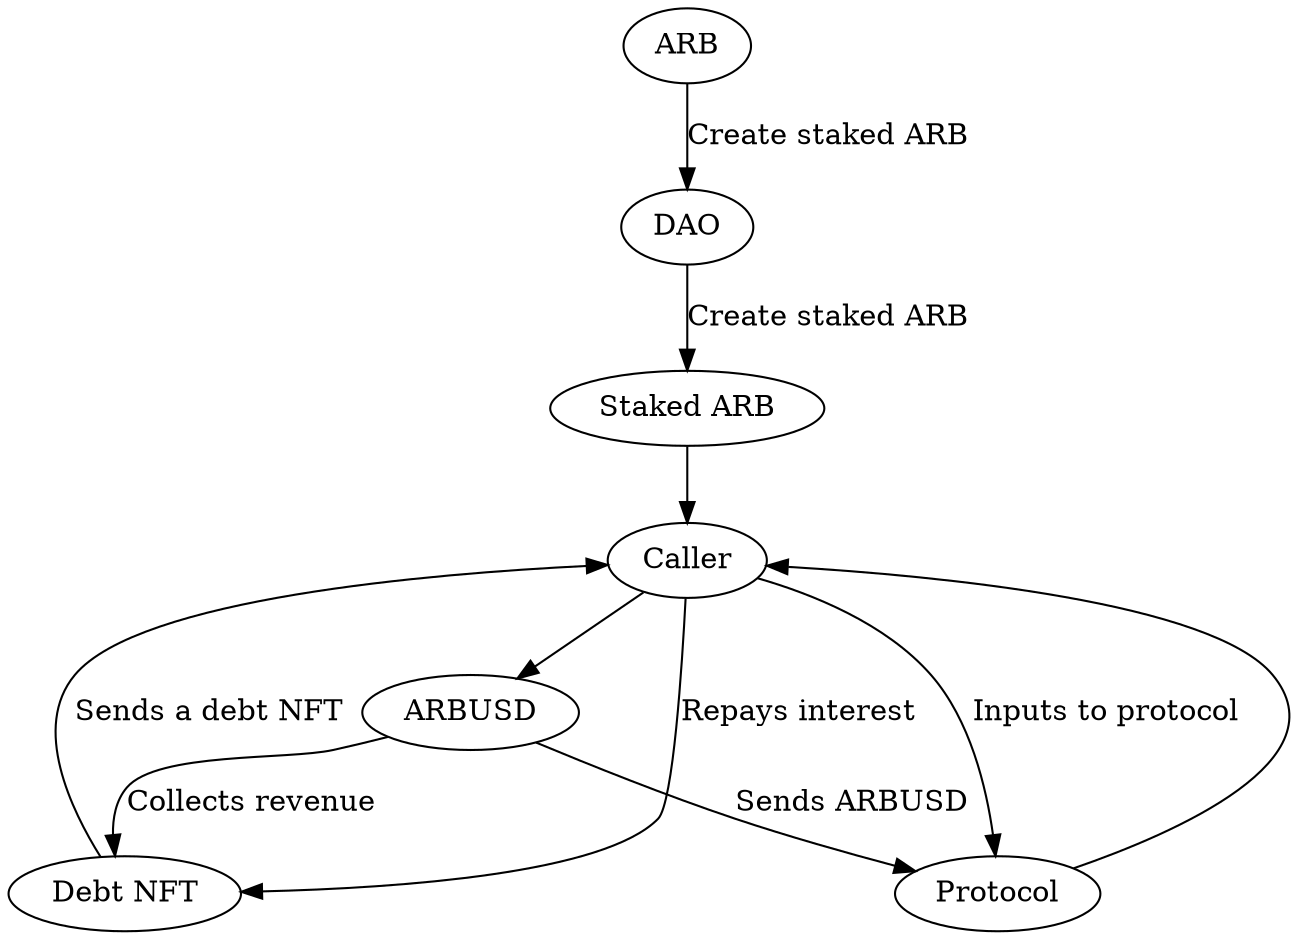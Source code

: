 strict digraph {
	ARB -> DAO -> "Staked ARB" [label="Create staked ARB"]
	"Staked ARB" -> Caller
	Caller -> ARBUSD [label=""]
	ARBUSD -> "Debt NFT" -> Caller [label="Sends a Debt NFT"]
	ARBUSD -> "Debt NFT" -> Caller [label="Sends a debt NFT"]
	Caller -> "Debt NFT" [label="Repays interest"]
	ARBUSD -> Protocol [label="Sends ARBUSD"]
	ARBUSD -> "Debt NFT" [label="Collects revenue"]
	Protocol -> Caller [lablel="Sends revenue from utilisation"]
	Caller -> Protocol [label="Inputs to protocol"]
}
